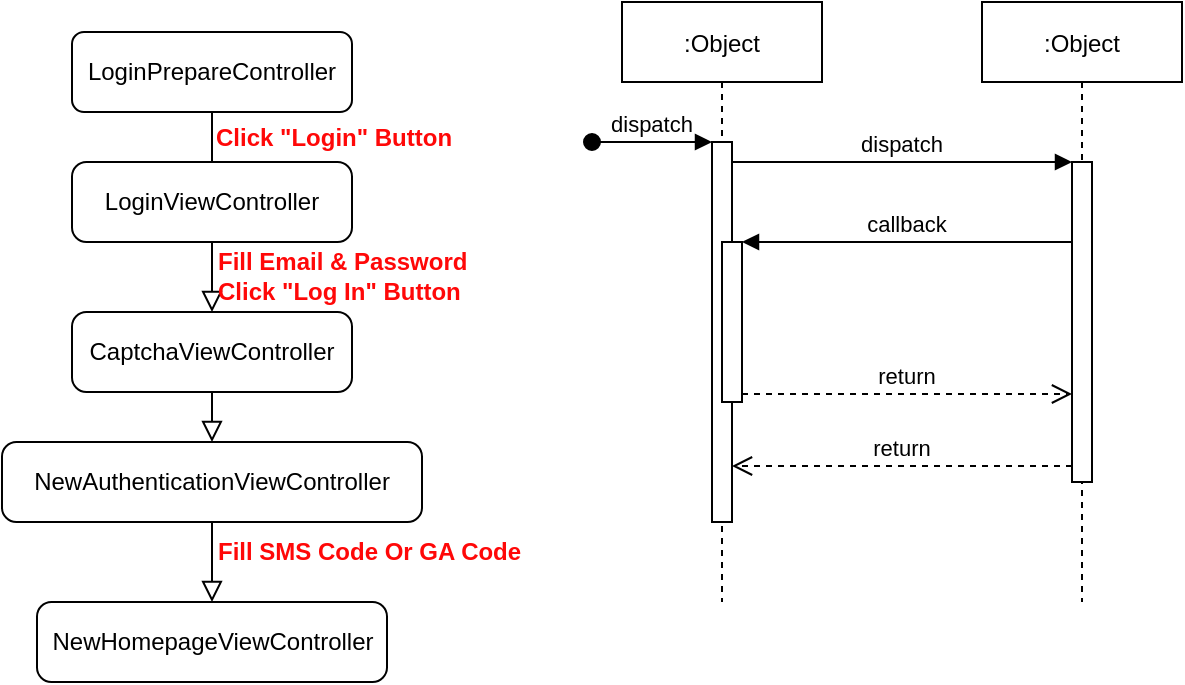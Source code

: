 <mxfile version="14.2.7" type="github">
  <diagram name="Page-1" id="74e2e168-ea6b-b213-b513-2b3c1d86103e">
    <mxGraphModel dx="1082" dy="722" grid="1" gridSize="10" guides="1" tooltips="1" connect="1" arrows="1" fold="1" page="1" pageScale="1" pageWidth="3300" pageHeight="2339" background="#ffffff" math="0" shadow="0">
      <root>
        <mxCell id="0" />
        <mxCell id="1" parent="0" />
        <mxCell id="wIeOYvZLzbR61r2OmlYB-1" value="" style="rounded=0;html=1;jettySize=auto;orthogonalLoop=1;fontSize=11;endArrow=block;endFill=0;endSize=8;strokeWidth=1;shadow=0;labelBackgroundColor=none;edgeStyle=orthogonalEdgeStyle;" edge="1" parent="1" source="wIeOYvZLzbR61r2OmlYB-2">
          <mxGeometry relative="1" as="geometry">
            <mxPoint x="120" y="140" as="targetPoint" />
          </mxGeometry>
        </mxCell>
        <mxCell id="wIeOYvZLzbR61r2OmlYB-2" value="LoginPrepareController" style="rounded=1;whiteSpace=wrap;html=1;fontSize=12;glass=0;strokeWidth=1;shadow=0;" vertex="1" parent="1">
          <mxGeometry x="50" y="35" width="140" height="40" as="geometry" />
        </mxCell>
        <mxCell id="wIeOYvZLzbR61r2OmlYB-10" value="LoginViewController" style="rounded=1;whiteSpace=wrap;html=1;fontSize=12;glass=0;strokeWidth=1;shadow=0;arcSize=18;" vertex="1" parent="1">
          <mxGeometry x="50" y="100" width="140" height="40" as="geometry" />
        </mxCell>
        <mxCell id="wIeOYvZLzbR61r2OmlYB-12" value="&lt;b&gt;&lt;font color=&quot;#ff0808&quot;&gt;Click &quot;Login&quot; Button&lt;/font&gt;&lt;/b&gt;" style="text;html=1;strokeColor=none;fillColor=none;align=left;verticalAlign=middle;whiteSpace=wrap;rounded=0;" vertex="1" parent="1">
          <mxGeometry x="120" y="78" width="130" height="20" as="geometry" />
        </mxCell>
        <mxCell id="wIeOYvZLzbR61r2OmlYB-13" value="CaptchaViewController" style="rounded=1;whiteSpace=wrap;html=1;fontSize=12;glass=0;strokeWidth=1;shadow=0;arcSize=18;" vertex="1" parent="1">
          <mxGeometry x="50" y="175" width="140" height="40" as="geometry" />
        </mxCell>
        <mxCell id="wIeOYvZLzbR61r2OmlYB-14" value="" style="rounded=0;html=1;jettySize=auto;orthogonalLoop=1;fontSize=11;endArrow=block;endFill=0;endSize=8;strokeWidth=1;shadow=0;labelBackgroundColor=none;edgeStyle=orthogonalEdgeStyle;exitX=0.5;exitY=1;exitDx=0;exitDy=0;entryX=0.5;entryY=0;entryDx=0;entryDy=0;" edge="1" parent="1" source="wIeOYvZLzbR61r2OmlYB-10" target="wIeOYvZLzbR61r2OmlYB-13">
          <mxGeometry relative="1" as="geometry">
            <mxPoint x="20" y="220" as="sourcePoint" />
            <mxPoint x="40" y="240" as="targetPoint" />
          </mxGeometry>
        </mxCell>
        <mxCell id="wIeOYvZLzbR61r2OmlYB-15" value="&lt;font color=&quot;#ff0808&quot;&gt;&lt;b&gt;Fill Email &amp;amp; Password&lt;br&gt;Click &quot;Log In&quot; Button&lt;br&gt;&lt;/b&gt;&lt;/font&gt;" style="text;html=1;strokeColor=none;fillColor=none;align=left;verticalAlign=middle;whiteSpace=wrap;rounded=0;" vertex="1" parent="1">
          <mxGeometry x="121" y="142" width="150" height="30" as="geometry" />
        </mxCell>
        <mxCell id="wIeOYvZLzbR61r2OmlYB-16" value="NewAuthenticationViewController" style="rounded=1;whiteSpace=wrap;html=1;fontSize=12;glass=0;strokeWidth=1;shadow=0;arcSize=18;" vertex="1" parent="1">
          <mxGeometry x="15" y="240" width="210" height="40" as="geometry" />
        </mxCell>
        <mxCell id="wIeOYvZLzbR61r2OmlYB-17" value="" style="rounded=0;html=1;jettySize=auto;orthogonalLoop=1;fontSize=11;endArrow=block;endFill=0;endSize=8;strokeWidth=1;shadow=0;labelBackgroundColor=none;edgeStyle=orthogonalEdgeStyle;exitX=0.5;exitY=1;exitDx=0;exitDy=0;entryX=0.5;entryY=0;entryDx=0;entryDy=0;" edge="1" parent="1" source="wIeOYvZLzbR61r2OmlYB-13" target="wIeOYvZLzbR61r2OmlYB-16">
          <mxGeometry relative="1" as="geometry">
            <mxPoint x="120" y="320" as="sourcePoint" />
            <mxPoint x="120" y="390" as="targetPoint" />
          </mxGeometry>
        </mxCell>
        <mxCell id="wIeOYvZLzbR61r2OmlYB-18" value="NewHomepageViewController" style="rounded=1;whiteSpace=wrap;html=1;fontSize=12;glass=0;strokeWidth=1;shadow=0;arcSize=18;" vertex="1" parent="1">
          <mxGeometry x="32.5" y="320" width="175" height="40" as="geometry" />
        </mxCell>
        <mxCell id="wIeOYvZLzbR61r2OmlYB-19" value="" style="rounded=0;html=1;jettySize=auto;orthogonalLoop=1;fontSize=11;endArrow=block;endFill=0;endSize=8;strokeWidth=1;shadow=0;labelBackgroundColor=none;edgeStyle=orthogonalEdgeStyle;entryX=0.5;entryY=0;entryDx=0;entryDy=0;exitX=0.5;exitY=1;exitDx=0;exitDy=0;" edge="1" parent="1" source="wIeOYvZLzbR61r2OmlYB-16" target="wIeOYvZLzbR61r2OmlYB-18">
          <mxGeometry relative="1" as="geometry">
            <mxPoint x="170" y="310" as="sourcePoint" />
            <mxPoint x="130" y="330" as="targetPoint" />
            <Array as="points">
              <mxPoint x="120" y="320" />
              <mxPoint x="120" y="320" />
            </Array>
          </mxGeometry>
        </mxCell>
        <mxCell id="wIeOYvZLzbR61r2OmlYB-20" value="&lt;font color=&quot;#ff0808&quot;&gt;&lt;b&gt;Fill SMS Code Or GA Code&lt;br&gt;&lt;/b&gt;&lt;/font&gt;" style="text;html=1;strokeColor=none;fillColor=none;align=left;verticalAlign=middle;whiteSpace=wrap;rounded=0;" vertex="1" parent="1">
          <mxGeometry x="121" y="290" width="159" height="10" as="geometry" />
        </mxCell>
        <mxCell id="wIeOYvZLzbR61r2OmlYB-22" value=":Object" style="shape=umlLifeline;perimeter=lifelinePerimeter;container=1;collapsible=0;recursiveResize=0;rounded=0;shadow=0;strokeWidth=1;" vertex="1" parent="1">
          <mxGeometry x="325" y="20" width="100" height="300" as="geometry" />
        </mxCell>
        <mxCell id="wIeOYvZLzbR61r2OmlYB-23" value="" style="points=[];perimeter=orthogonalPerimeter;rounded=0;shadow=0;strokeWidth=1;" vertex="1" parent="wIeOYvZLzbR61r2OmlYB-22">
          <mxGeometry x="45" y="70" width="10" height="190" as="geometry" />
        </mxCell>
        <mxCell id="wIeOYvZLzbR61r2OmlYB-24" value="dispatch" style="verticalAlign=bottom;startArrow=oval;endArrow=block;startSize=8;shadow=0;strokeWidth=1;" edge="1" parent="wIeOYvZLzbR61r2OmlYB-22" target="wIeOYvZLzbR61r2OmlYB-23">
          <mxGeometry relative="1" as="geometry">
            <mxPoint x="-15" y="70" as="sourcePoint" />
          </mxGeometry>
        </mxCell>
        <mxCell id="wIeOYvZLzbR61r2OmlYB-25" value="" style="points=[];perimeter=orthogonalPerimeter;rounded=0;shadow=0;strokeWidth=1;" vertex="1" parent="wIeOYvZLzbR61r2OmlYB-22">
          <mxGeometry x="50" y="120" width="10" height="80" as="geometry" />
        </mxCell>
        <mxCell id="wIeOYvZLzbR61r2OmlYB-26" value=":Object" style="shape=umlLifeline;perimeter=lifelinePerimeter;container=1;collapsible=0;recursiveResize=0;rounded=0;shadow=0;strokeWidth=1;" vertex="1" parent="1">
          <mxGeometry x="505" y="20" width="100" height="300" as="geometry" />
        </mxCell>
        <mxCell id="wIeOYvZLzbR61r2OmlYB-27" value="" style="points=[];perimeter=orthogonalPerimeter;rounded=0;shadow=0;strokeWidth=1;" vertex="1" parent="wIeOYvZLzbR61r2OmlYB-26">
          <mxGeometry x="45" y="80" width="10" height="160" as="geometry" />
        </mxCell>
        <mxCell id="wIeOYvZLzbR61r2OmlYB-28" value="return" style="verticalAlign=bottom;endArrow=open;dashed=1;endSize=8;exitX=0;exitY=0.95;shadow=0;strokeWidth=1;" edge="1" parent="1" source="wIeOYvZLzbR61r2OmlYB-27" target="wIeOYvZLzbR61r2OmlYB-23">
          <mxGeometry relative="1" as="geometry">
            <mxPoint x="480" y="176" as="targetPoint" />
          </mxGeometry>
        </mxCell>
        <mxCell id="wIeOYvZLzbR61r2OmlYB-29" value="dispatch" style="verticalAlign=bottom;endArrow=block;entryX=0;entryY=0;shadow=0;strokeWidth=1;" edge="1" parent="1" source="wIeOYvZLzbR61r2OmlYB-23" target="wIeOYvZLzbR61r2OmlYB-27">
          <mxGeometry relative="1" as="geometry">
            <mxPoint x="480" y="100" as="sourcePoint" />
          </mxGeometry>
        </mxCell>
        <mxCell id="wIeOYvZLzbR61r2OmlYB-30" value="callback" style="verticalAlign=bottom;endArrow=block;entryX=1;entryY=0;shadow=0;strokeWidth=1;" edge="1" parent="1" source="wIeOYvZLzbR61r2OmlYB-27" target="wIeOYvZLzbR61r2OmlYB-25">
          <mxGeometry relative="1" as="geometry">
            <mxPoint x="445" y="140" as="sourcePoint" />
          </mxGeometry>
        </mxCell>
        <mxCell id="wIeOYvZLzbR61r2OmlYB-31" value="return" style="verticalAlign=bottom;endArrow=open;dashed=1;endSize=8;exitX=1;exitY=0.95;shadow=0;strokeWidth=1;" edge="1" parent="1" source="wIeOYvZLzbR61r2OmlYB-25" target="wIeOYvZLzbR61r2OmlYB-27">
          <mxGeometry relative="1" as="geometry">
            <mxPoint x="445" y="197" as="targetPoint" />
          </mxGeometry>
        </mxCell>
      </root>
    </mxGraphModel>
  </diagram>
</mxfile>

